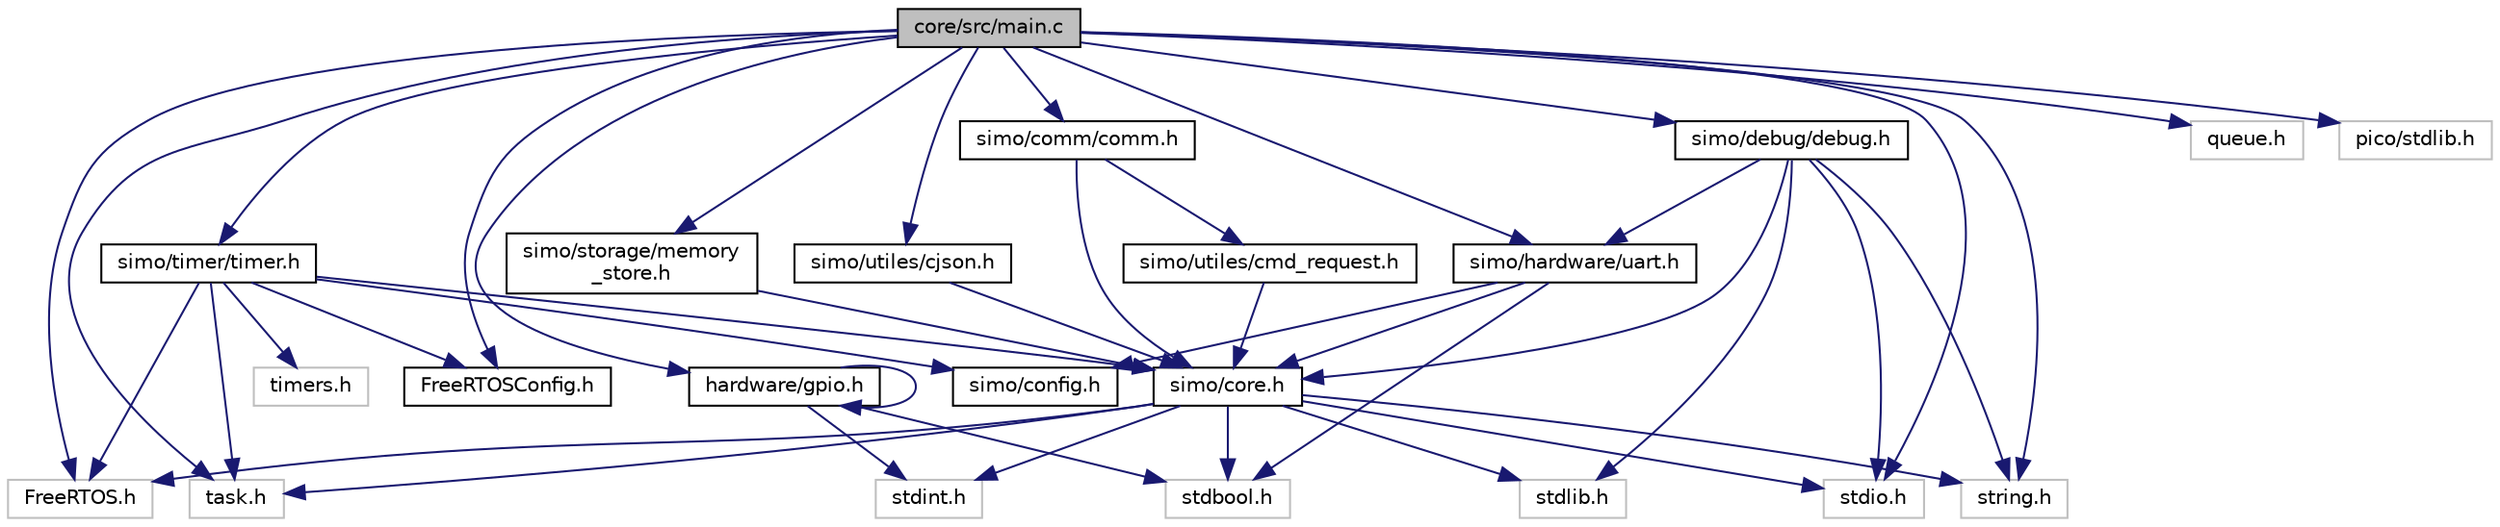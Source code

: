 digraph "core/src/main.c"
{
 // LATEX_PDF_SIZE
  edge [fontname="Helvetica",fontsize="10",labelfontname="Helvetica",labelfontsize="10"];
  node [fontname="Helvetica",fontsize="10",shape=record];
  Node1 [label="core/src/main.c",height=0.2,width=0.4,color="black", fillcolor="grey75", style="filled", fontcolor="black",tooltip="Aplicacion SIMO v2."];
  Node1 -> Node2 [color="midnightblue",fontsize="10",style="solid",fontname="Helvetica"];
  Node2 [label="FreeRTOS.h",height=0.2,width=0.4,color="grey75", fillcolor="white", style="filled",tooltip=" "];
  Node1 -> Node3 [color="midnightblue",fontsize="10",style="solid",fontname="Helvetica"];
  Node3 [label="FreeRTOSConfig.h",height=0.2,width=0.4,color="black", fillcolor="white", style="filled",URL="$_free_r_t_o_s_config_8h.html",tooltip=" "];
  Node1 -> Node4 [color="midnightblue",fontsize="10",style="solid",fontname="Helvetica"];
  Node4 [label="task.h",height=0.2,width=0.4,color="grey75", fillcolor="white", style="filled",tooltip=" "];
  Node1 -> Node5 [color="midnightblue",fontsize="10",style="solid",fontname="Helvetica"];
  Node5 [label="queue.h",height=0.2,width=0.4,color="grey75", fillcolor="white", style="filled",tooltip=" "];
  Node1 -> Node6 [color="midnightblue",fontsize="10",style="solid",fontname="Helvetica"];
  Node6 [label="simo/hardware/uart.h",height=0.2,width=0.4,color="black", fillcolor="white", style="filled",URL="$uart_8h.html",tooltip="Header de capa para manejor del hardware UART (NIVEL 0)"];
  Node6 -> Node7 [color="midnightblue",fontsize="10",style="solid",fontname="Helvetica"];
  Node7 [label="simo/core.h",height=0.2,width=0.4,color="black", fillcolor="white", style="filled",URL="$core_8h.html",tooltip="Core de la aplicacion. En este archivo van elementos indispensables para la aplicacion...."];
  Node7 -> Node8 [color="midnightblue",fontsize="10",style="solid",fontname="Helvetica"];
  Node8 [label="stdbool.h",height=0.2,width=0.4,color="grey75", fillcolor="white", style="filled",tooltip=" "];
  Node7 -> Node9 [color="midnightblue",fontsize="10",style="solid",fontname="Helvetica"];
  Node9 [label="stdint.h",height=0.2,width=0.4,color="grey75", fillcolor="white", style="filled",tooltip=" "];
  Node7 -> Node10 [color="midnightblue",fontsize="10",style="solid",fontname="Helvetica"];
  Node10 [label="stdlib.h",height=0.2,width=0.4,color="grey75", fillcolor="white", style="filled",tooltip=" "];
  Node7 -> Node11 [color="midnightblue",fontsize="10",style="solid",fontname="Helvetica"];
  Node11 [label="string.h",height=0.2,width=0.4,color="grey75", fillcolor="white", style="filled",tooltip=" "];
  Node7 -> Node12 [color="midnightblue",fontsize="10",style="solid",fontname="Helvetica"];
  Node12 [label="stdio.h",height=0.2,width=0.4,color="grey75", fillcolor="white", style="filled",tooltip=" "];
  Node7 -> Node2 [color="midnightblue",fontsize="10",style="solid",fontname="Helvetica"];
  Node7 -> Node4 [color="midnightblue",fontsize="10",style="solid",fontname="Helvetica"];
  Node6 -> Node13 [color="midnightblue",fontsize="10",style="solid",fontname="Helvetica"];
  Node13 [label="simo/config.h",height=0.2,width=0.4,color="black", fillcolor="white", style="filled",URL="$config_8h.html",tooltip="Archivo con configuraciones y definiciones. Se incluye en la mayoria de los modulos."];
  Node6 -> Node8 [color="midnightblue",fontsize="10",style="solid",fontname="Helvetica"];
  Node1 -> Node14 [color="midnightblue",fontsize="10",style="solid",fontname="Helvetica"];
  Node14 [label="simo/storage/memory\l_store.h",height=0.2,width=0.4,color="black", fillcolor="white", style="filled",URL="$memory__store_8h.html",tooltip="Driver para memory."];
  Node14 -> Node7 [color="midnightblue",fontsize="10",style="solid",fontname="Helvetica"];
  Node1 -> Node15 [color="midnightblue",fontsize="10",style="solid",fontname="Helvetica"];
  Node15 [label="simo/debug/debug.h",height=0.2,width=0.4,color="black", fillcolor="white", style="filled",URL="$debug_8h.html",tooltip="Objeto debug y funciones asociadas."];
  Node15 -> Node7 [color="midnightblue",fontsize="10",style="solid",fontname="Helvetica"];
  Node15 -> Node6 [color="midnightblue",fontsize="10",style="solid",fontname="Helvetica"];
  Node15 -> Node11 [color="midnightblue",fontsize="10",style="solid",fontname="Helvetica"];
  Node15 -> Node12 [color="midnightblue",fontsize="10",style="solid",fontname="Helvetica"];
  Node15 -> Node10 [color="midnightblue",fontsize="10",style="solid",fontname="Helvetica"];
  Node1 -> Node16 [color="midnightblue",fontsize="10",style="solid",fontname="Helvetica"];
  Node16 [label="simo/comm/comm.h",height=0.2,width=0.4,color="black", fillcolor="white", style="filled",URL="$comm_8h.html",tooltip="Modulo de capa 2 que sirve para gestionar comunicacion mediante hardware externo."];
  Node16 -> Node7 [color="midnightblue",fontsize="10",style="solid",fontname="Helvetica"];
  Node16 -> Node17 [color="midnightblue",fontsize="10",style="solid",fontname="Helvetica"];
  Node17 [label="simo/utiles/cmd_request.h",height=0.2,width=0.4,color="black", fillcolor="white", style="filled",URL="$cmd__request_8h.html",tooltip=" "];
  Node17 -> Node7 [color="midnightblue",fontsize="10",style="solid",fontname="Helvetica"];
  Node1 -> Node18 [color="midnightblue",fontsize="10",style="solid",fontname="Helvetica"];
  Node18 [label="simo/utiles/cjson.h",height=0.2,width=0.4,color="black", fillcolor="white", style="filled",URL="$cjson_8h.html",tooltip=" "];
  Node18 -> Node7 [color="midnightblue",fontsize="10",style="solid",fontname="Helvetica"];
  Node1 -> Node19 [color="midnightblue",fontsize="10",style="solid",fontname="Helvetica"];
  Node19 [label="simo/timer/timer.h",height=0.2,width=0.4,color="black", fillcolor="white", style="filled",URL="$timer_8h.html",tooltip="Modulo para implementar funciones que se llaman periodicamente."];
  Node19 -> Node7 [color="midnightblue",fontsize="10",style="solid",fontname="Helvetica"];
  Node19 -> Node3 [color="midnightblue",fontsize="10",style="solid",fontname="Helvetica"];
  Node19 -> Node2 [color="midnightblue",fontsize="10",style="solid",fontname="Helvetica"];
  Node19 -> Node4 [color="midnightblue",fontsize="10",style="solid",fontname="Helvetica"];
  Node19 -> Node20 [color="midnightblue",fontsize="10",style="solid",fontname="Helvetica"];
  Node20 [label="timers.h",height=0.2,width=0.4,color="grey75", fillcolor="white", style="filled",tooltip=" "];
  Node19 -> Node13 [color="midnightblue",fontsize="10",style="solid",fontname="Helvetica"];
  Node1 -> Node11 [color="midnightblue",fontsize="10",style="solid",fontname="Helvetica"];
  Node1 -> Node12 [color="midnightblue",fontsize="10",style="solid",fontname="Helvetica"];
  Node1 -> Node21 [color="midnightblue",fontsize="10",style="solid",fontname="Helvetica"];
  Node21 [label="hardware/gpio.h",height=0.2,width=0.4,color="black", fillcolor="white", style="filled",URL="$gpio_8h.html",tooltip="Header de capa para manejor del hardware gpio (NIVEL 0)"];
  Node21 -> Node9 [color="midnightblue",fontsize="10",style="solid",fontname="Helvetica"];
  Node21 -> Node8 [color="midnightblue",fontsize="10",style="solid",fontname="Helvetica"];
  Node21 -> Node21 [color="midnightblue",fontsize="10",style="solid",fontname="Helvetica"];
  Node1 -> Node22 [color="midnightblue",fontsize="10",style="solid",fontname="Helvetica"];
  Node22 [label="pico/stdlib.h",height=0.2,width=0.4,color="grey75", fillcolor="white", style="filled",tooltip=" "];
}
